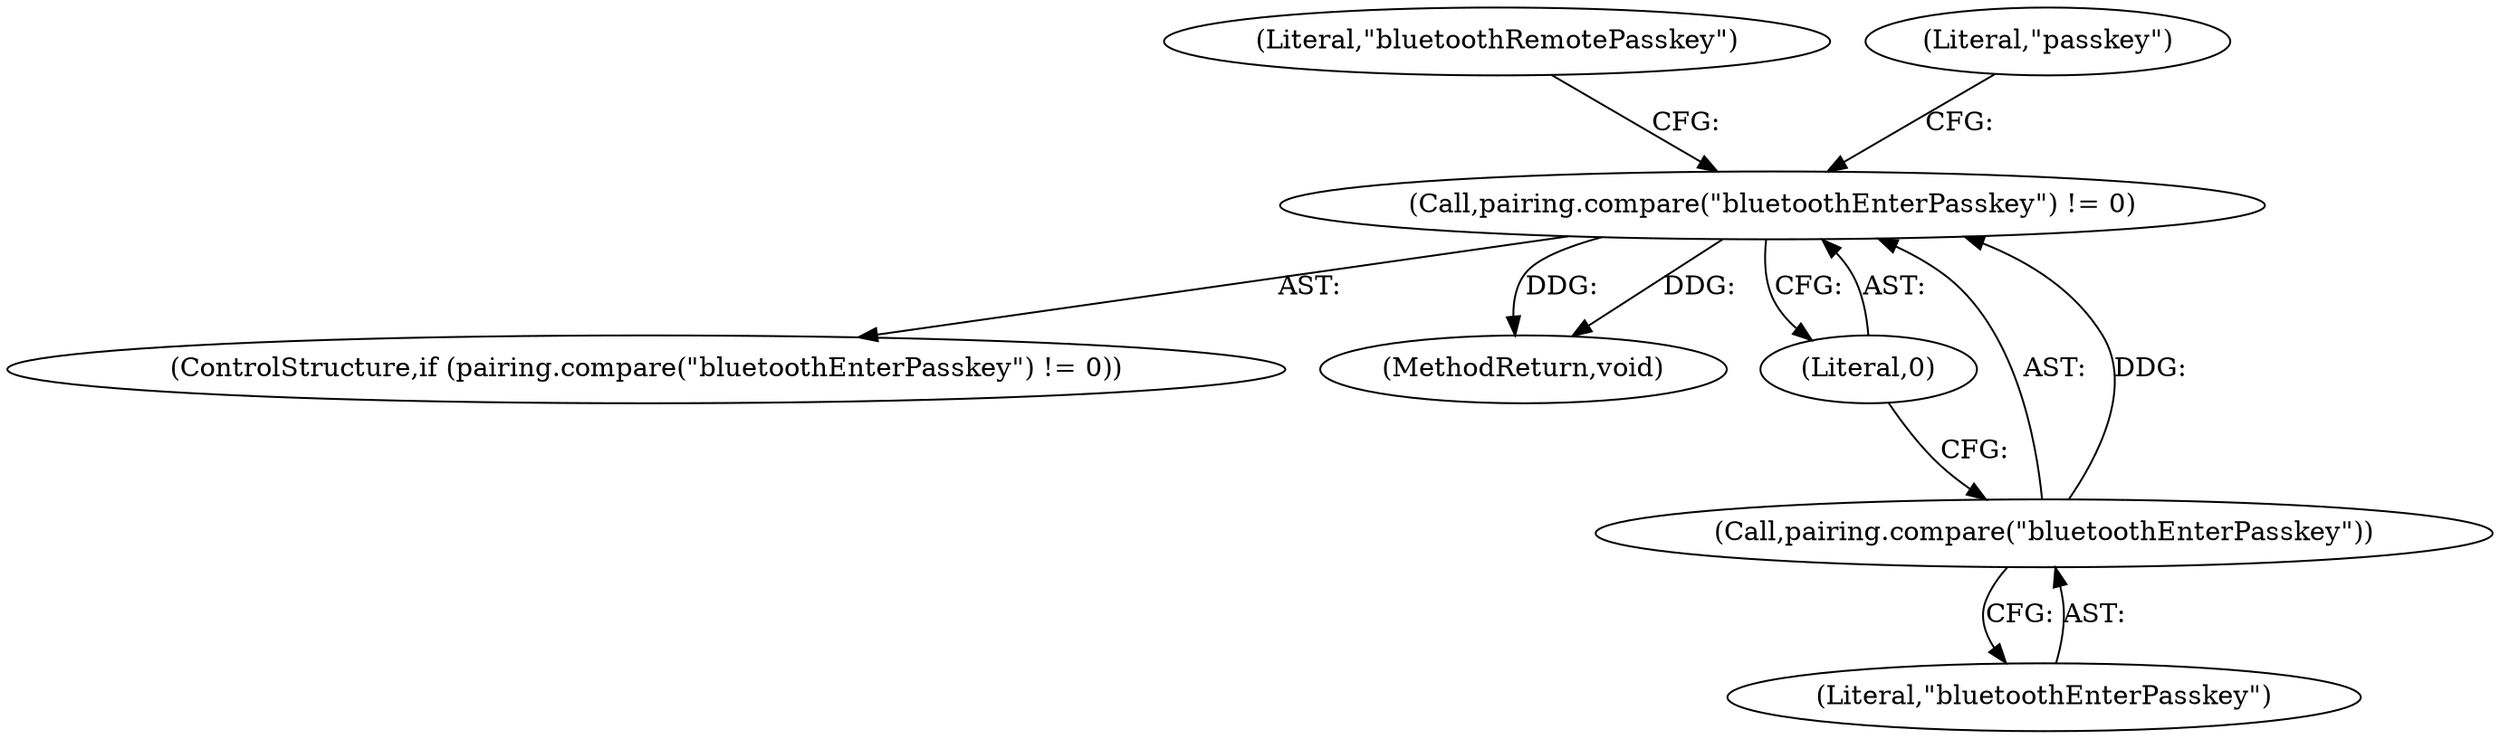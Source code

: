 digraph "1_Chrome_0a38f71865b63025dce4de1f8cca71979c48d14d_4@del" {
"1000127" [label="(Call,pairing.compare(\"bluetoothEnterPasskey\") != 0)"];
"1000128" [label="(Call,pairing.compare(\"bluetoothEnterPasskey\"))"];
"1000137" [label="(Literal,\"bluetoothRemotePasskey\")"];
"1000127" [label="(Call,pairing.compare(\"bluetoothEnterPasskey\") != 0)"];
"1000126" [label="(ControlStructure,if (pairing.compare(\"bluetoothEnterPasskey\") != 0))"];
"1000132" [label="(Literal,\"passkey\")"];
"1000128" [label="(Call,pairing.compare(\"bluetoothEnterPasskey\"))"];
"1000146" [label="(MethodReturn,void)"];
"1000130" [label="(Literal,0)"];
"1000129" [label="(Literal,\"bluetoothEnterPasskey\")"];
"1000127" -> "1000126"  [label="AST: "];
"1000127" -> "1000130"  [label="CFG: "];
"1000128" -> "1000127"  [label="AST: "];
"1000130" -> "1000127"  [label="AST: "];
"1000132" -> "1000127"  [label="CFG: "];
"1000137" -> "1000127"  [label="CFG: "];
"1000127" -> "1000146"  [label="DDG: "];
"1000127" -> "1000146"  [label="DDG: "];
"1000128" -> "1000127"  [label="DDG: "];
"1000128" -> "1000129"  [label="CFG: "];
"1000129" -> "1000128"  [label="AST: "];
"1000130" -> "1000128"  [label="CFG: "];
}
